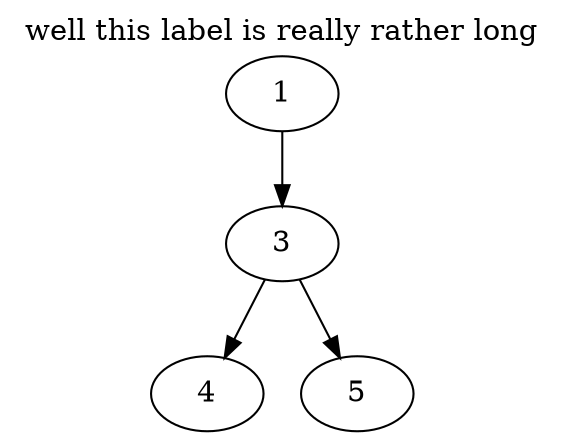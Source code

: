 
digraph frame{
    labelloc="t";
    label="well this label is really rather long";
    1 [id=node1];
    3 [id=node3];
    4 [id=node4];
    5 [id=node5];
    1 -> 3 [id=edge_1_3];
    3 -> 4 [id=edge_3_4];
    3 -> 5 [id=edge_3_5];
}
